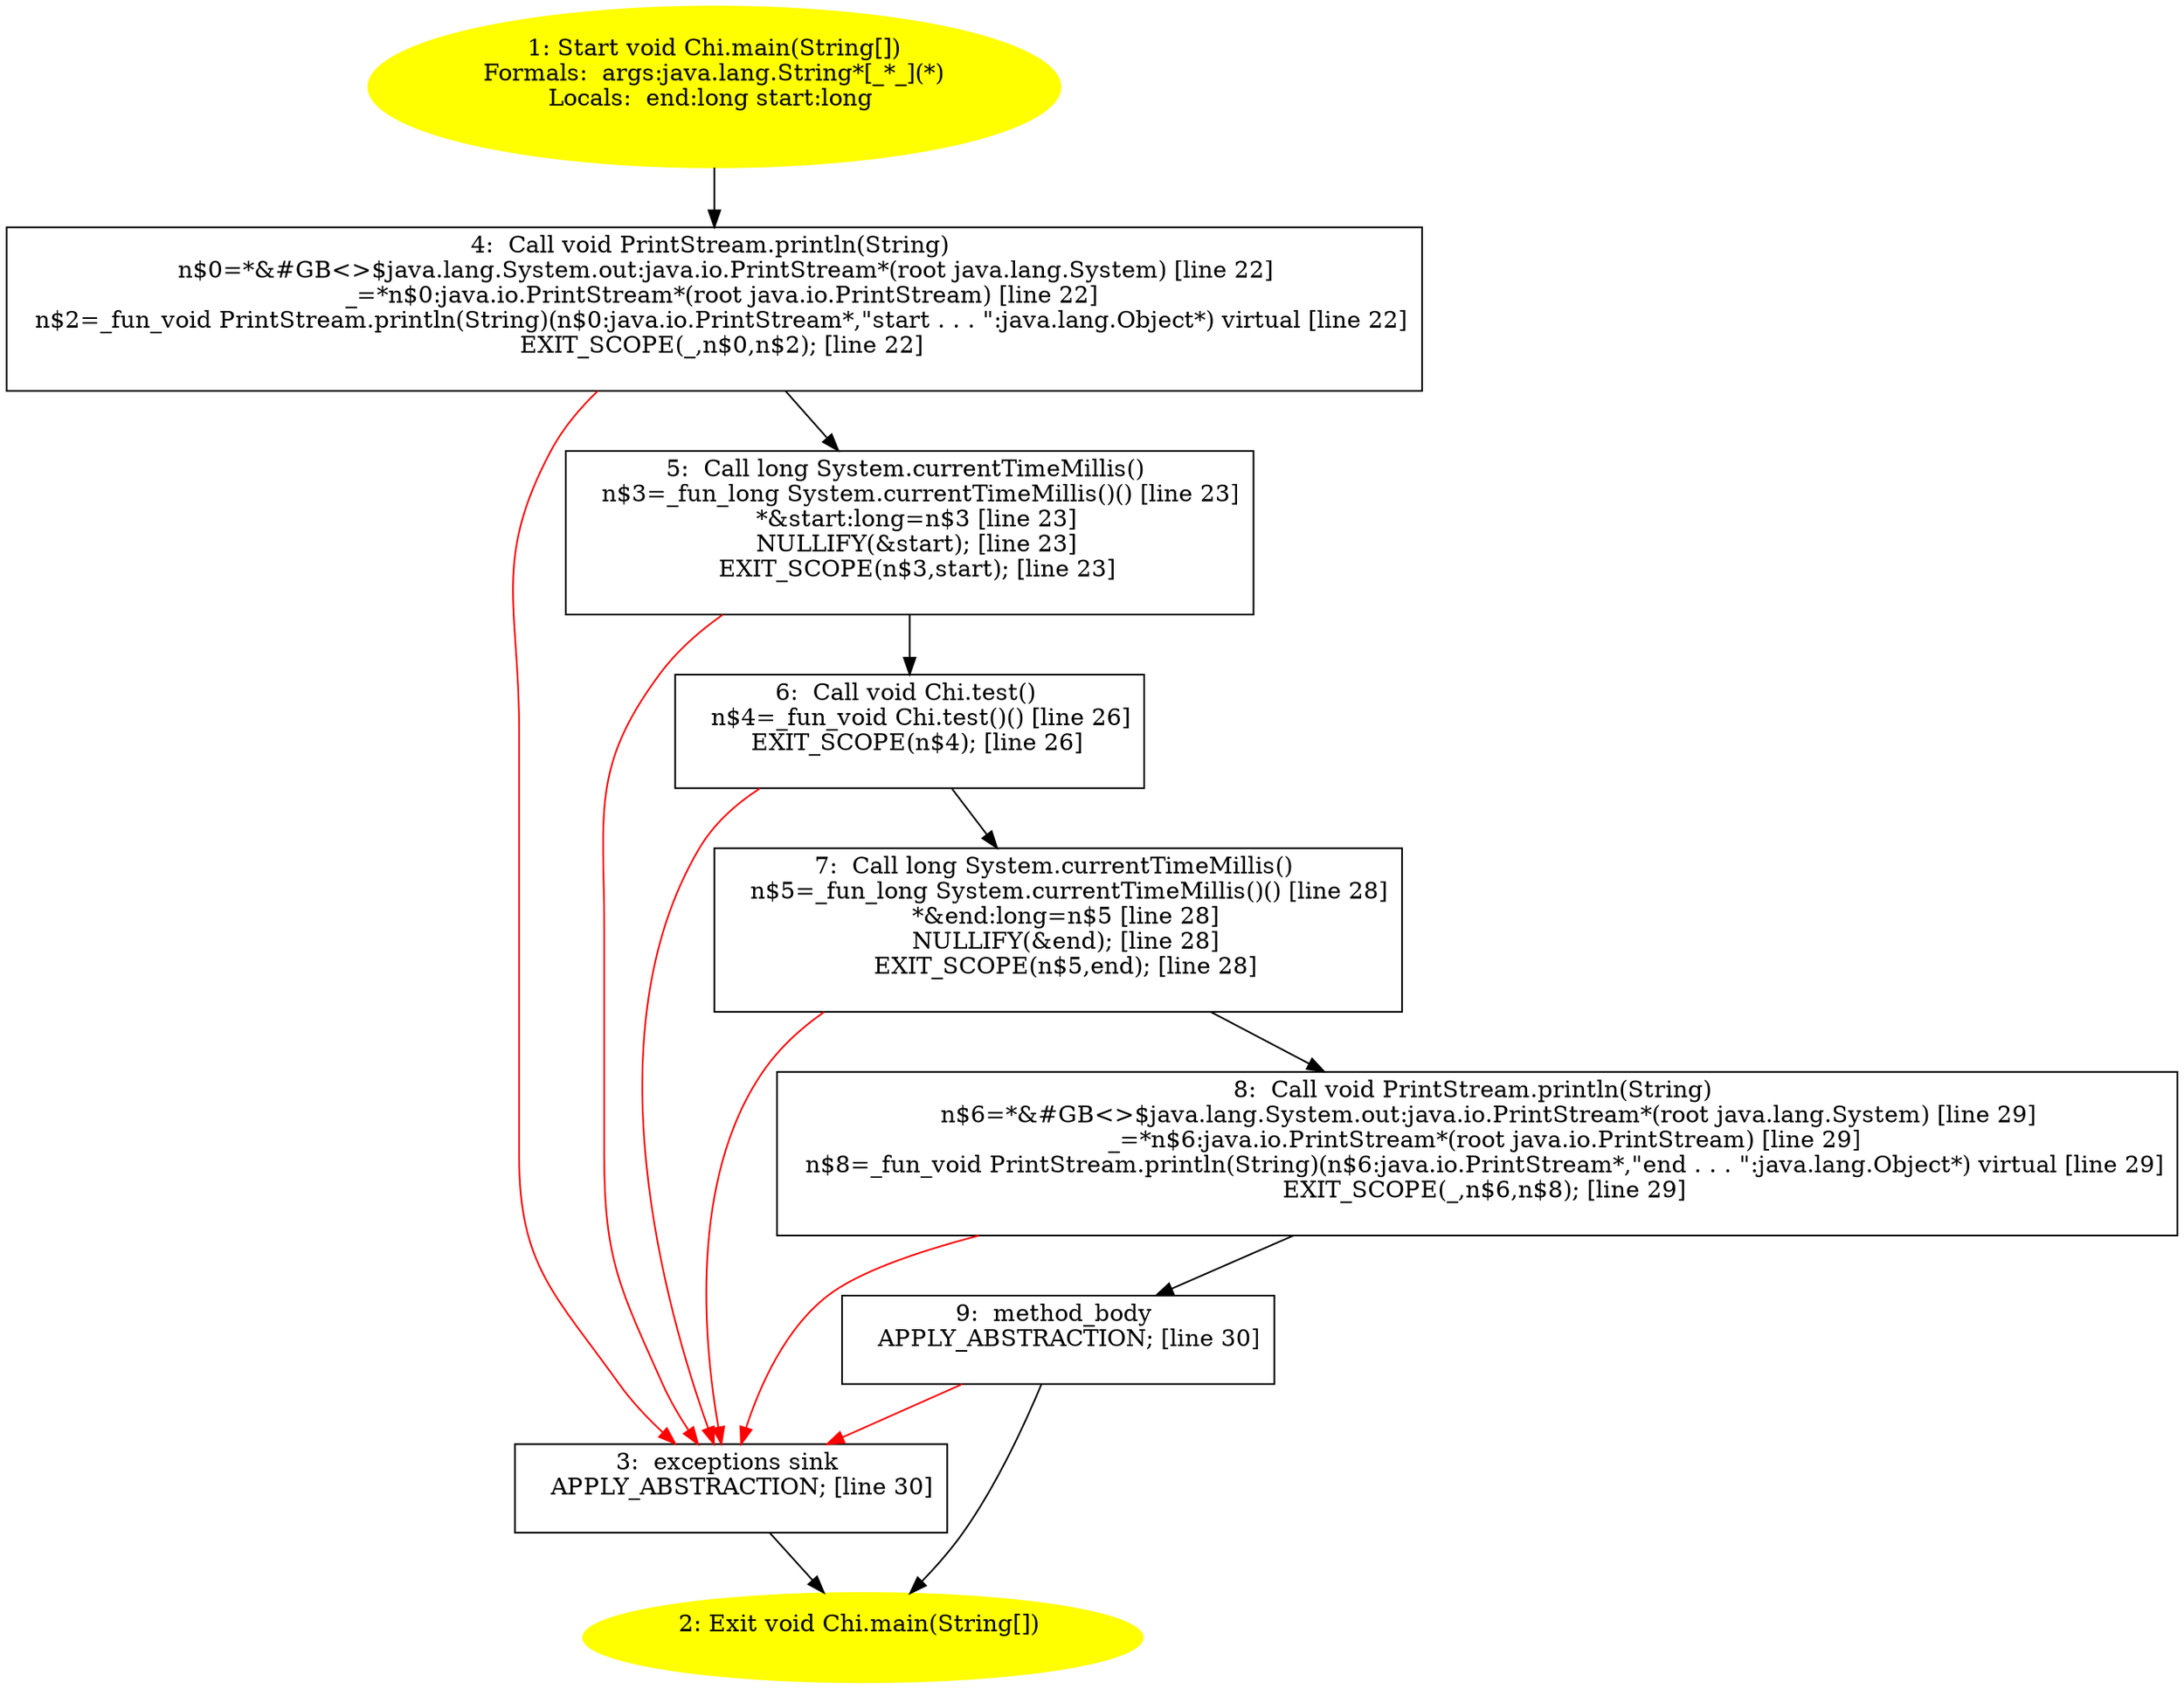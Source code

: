 /* @generated */
digraph cfg {
"com.dulishuo.school.Chi.main(java.lang.String[]):void.07cea072276a97db9bfa9a9ac5d21a9f_1" [label="1: Start void Chi.main(String[])\nFormals:  args:java.lang.String*[_*_](*)\nLocals:  end:long start:long \n  " color=yellow style=filled]
	

	 "com.dulishuo.school.Chi.main(java.lang.String[]):void.07cea072276a97db9bfa9a9ac5d21a9f_1" -> "com.dulishuo.school.Chi.main(java.lang.String[]):void.07cea072276a97db9bfa9a9ac5d21a9f_4" ;
"com.dulishuo.school.Chi.main(java.lang.String[]):void.07cea072276a97db9bfa9a9ac5d21a9f_2" [label="2: Exit void Chi.main(String[]) \n  " color=yellow style=filled]
	

"com.dulishuo.school.Chi.main(java.lang.String[]):void.07cea072276a97db9bfa9a9ac5d21a9f_3" [label="3:  exceptions sink \n   APPLY_ABSTRACTION; [line 30]\n " shape="box"]
	

	 "com.dulishuo.school.Chi.main(java.lang.String[]):void.07cea072276a97db9bfa9a9ac5d21a9f_3" -> "com.dulishuo.school.Chi.main(java.lang.String[]):void.07cea072276a97db9bfa9a9ac5d21a9f_2" ;
"com.dulishuo.school.Chi.main(java.lang.String[]):void.07cea072276a97db9bfa9a9ac5d21a9f_4" [label="4:  Call void PrintStream.println(String) \n   n$0=*&#GB<>$java.lang.System.out:java.io.PrintStream*(root java.lang.System) [line 22]\n  _=*n$0:java.io.PrintStream*(root java.io.PrintStream) [line 22]\n  n$2=_fun_void PrintStream.println(String)(n$0:java.io.PrintStream*,\"start . . . \":java.lang.Object*) virtual [line 22]\n  EXIT_SCOPE(_,n$0,n$2); [line 22]\n " shape="box"]
	

	 "com.dulishuo.school.Chi.main(java.lang.String[]):void.07cea072276a97db9bfa9a9ac5d21a9f_4" -> "com.dulishuo.school.Chi.main(java.lang.String[]):void.07cea072276a97db9bfa9a9ac5d21a9f_5" ;
	 "com.dulishuo.school.Chi.main(java.lang.String[]):void.07cea072276a97db9bfa9a9ac5d21a9f_4" -> "com.dulishuo.school.Chi.main(java.lang.String[]):void.07cea072276a97db9bfa9a9ac5d21a9f_3" [color="red" ];
"com.dulishuo.school.Chi.main(java.lang.String[]):void.07cea072276a97db9bfa9a9ac5d21a9f_5" [label="5:  Call long System.currentTimeMillis() \n   n$3=_fun_long System.currentTimeMillis()() [line 23]\n  *&start:long=n$3 [line 23]\n  NULLIFY(&start); [line 23]\n  EXIT_SCOPE(n$3,start); [line 23]\n " shape="box"]
	

	 "com.dulishuo.school.Chi.main(java.lang.String[]):void.07cea072276a97db9bfa9a9ac5d21a9f_5" -> "com.dulishuo.school.Chi.main(java.lang.String[]):void.07cea072276a97db9bfa9a9ac5d21a9f_6" ;
	 "com.dulishuo.school.Chi.main(java.lang.String[]):void.07cea072276a97db9bfa9a9ac5d21a9f_5" -> "com.dulishuo.school.Chi.main(java.lang.String[]):void.07cea072276a97db9bfa9a9ac5d21a9f_3" [color="red" ];
"com.dulishuo.school.Chi.main(java.lang.String[]):void.07cea072276a97db9bfa9a9ac5d21a9f_6" [label="6:  Call void Chi.test() \n   n$4=_fun_void Chi.test()() [line 26]\n  EXIT_SCOPE(n$4); [line 26]\n " shape="box"]
	

	 "com.dulishuo.school.Chi.main(java.lang.String[]):void.07cea072276a97db9bfa9a9ac5d21a9f_6" -> "com.dulishuo.school.Chi.main(java.lang.String[]):void.07cea072276a97db9bfa9a9ac5d21a9f_7" ;
	 "com.dulishuo.school.Chi.main(java.lang.String[]):void.07cea072276a97db9bfa9a9ac5d21a9f_6" -> "com.dulishuo.school.Chi.main(java.lang.String[]):void.07cea072276a97db9bfa9a9ac5d21a9f_3" [color="red" ];
"com.dulishuo.school.Chi.main(java.lang.String[]):void.07cea072276a97db9bfa9a9ac5d21a9f_7" [label="7:  Call long System.currentTimeMillis() \n   n$5=_fun_long System.currentTimeMillis()() [line 28]\n  *&end:long=n$5 [line 28]\n  NULLIFY(&end); [line 28]\n  EXIT_SCOPE(n$5,end); [line 28]\n " shape="box"]
	

	 "com.dulishuo.school.Chi.main(java.lang.String[]):void.07cea072276a97db9bfa9a9ac5d21a9f_7" -> "com.dulishuo.school.Chi.main(java.lang.String[]):void.07cea072276a97db9bfa9a9ac5d21a9f_8" ;
	 "com.dulishuo.school.Chi.main(java.lang.String[]):void.07cea072276a97db9bfa9a9ac5d21a9f_7" -> "com.dulishuo.school.Chi.main(java.lang.String[]):void.07cea072276a97db9bfa9a9ac5d21a9f_3" [color="red" ];
"com.dulishuo.school.Chi.main(java.lang.String[]):void.07cea072276a97db9bfa9a9ac5d21a9f_8" [label="8:  Call void PrintStream.println(String) \n   n$6=*&#GB<>$java.lang.System.out:java.io.PrintStream*(root java.lang.System) [line 29]\n  _=*n$6:java.io.PrintStream*(root java.io.PrintStream) [line 29]\n  n$8=_fun_void PrintStream.println(String)(n$6:java.io.PrintStream*,\"end . . . \":java.lang.Object*) virtual [line 29]\n  EXIT_SCOPE(_,n$6,n$8); [line 29]\n " shape="box"]
	

	 "com.dulishuo.school.Chi.main(java.lang.String[]):void.07cea072276a97db9bfa9a9ac5d21a9f_8" -> "com.dulishuo.school.Chi.main(java.lang.String[]):void.07cea072276a97db9bfa9a9ac5d21a9f_9" ;
	 "com.dulishuo.school.Chi.main(java.lang.String[]):void.07cea072276a97db9bfa9a9ac5d21a9f_8" -> "com.dulishuo.school.Chi.main(java.lang.String[]):void.07cea072276a97db9bfa9a9ac5d21a9f_3" [color="red" ];
"com.dulishuo.school.Chi.main(java.lang.String[]):void.07cea072276a97db9bfa9a9ac5d21a9f_9" [label="9:  method_body \n   APPLY_ABSTRACTION; [line 30]\n " shape="box"]
	

	 "com.dulishuo.school.Chi.main(java.lang.String[]):void.07cea072276a97db9bfa9a9ac5d21a9f_9" -> "com.dulishuo.school.Chi.main(java.lang.String[]):void.07cea072276a97db9bfa9a9ac5d21a9f_2" ;
	 "com.dulishuo.school.Chi.main(java.lang.String[]):void.07cea072276a97db9bfa9a9ac5d21a9f_9" -> "com.dulishuo.school.Chi.main(java.lang.String[]):void.07cea072276a97db9bfa9a9ac5d21a9f_3" [color="red" ];
}
